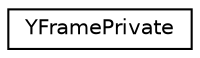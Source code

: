 digraph "Graphical Class Hierarchy"
{
 // LATEX_PDF_SIZE
  edge [fontname="Helvetica",fontsize="10",labelfontname="Helvetica",labelfontsize="10"];
  node [fontname="Helvetica",fontsize="10",shape=record];
  rankdir="LR";
  Node0 [label="YFramePrivate",height=0.2,width=0.4,color="black", fillcolor="white", style="filled",URL="$structYFramePrivate.html",tooltip=" "];
}
